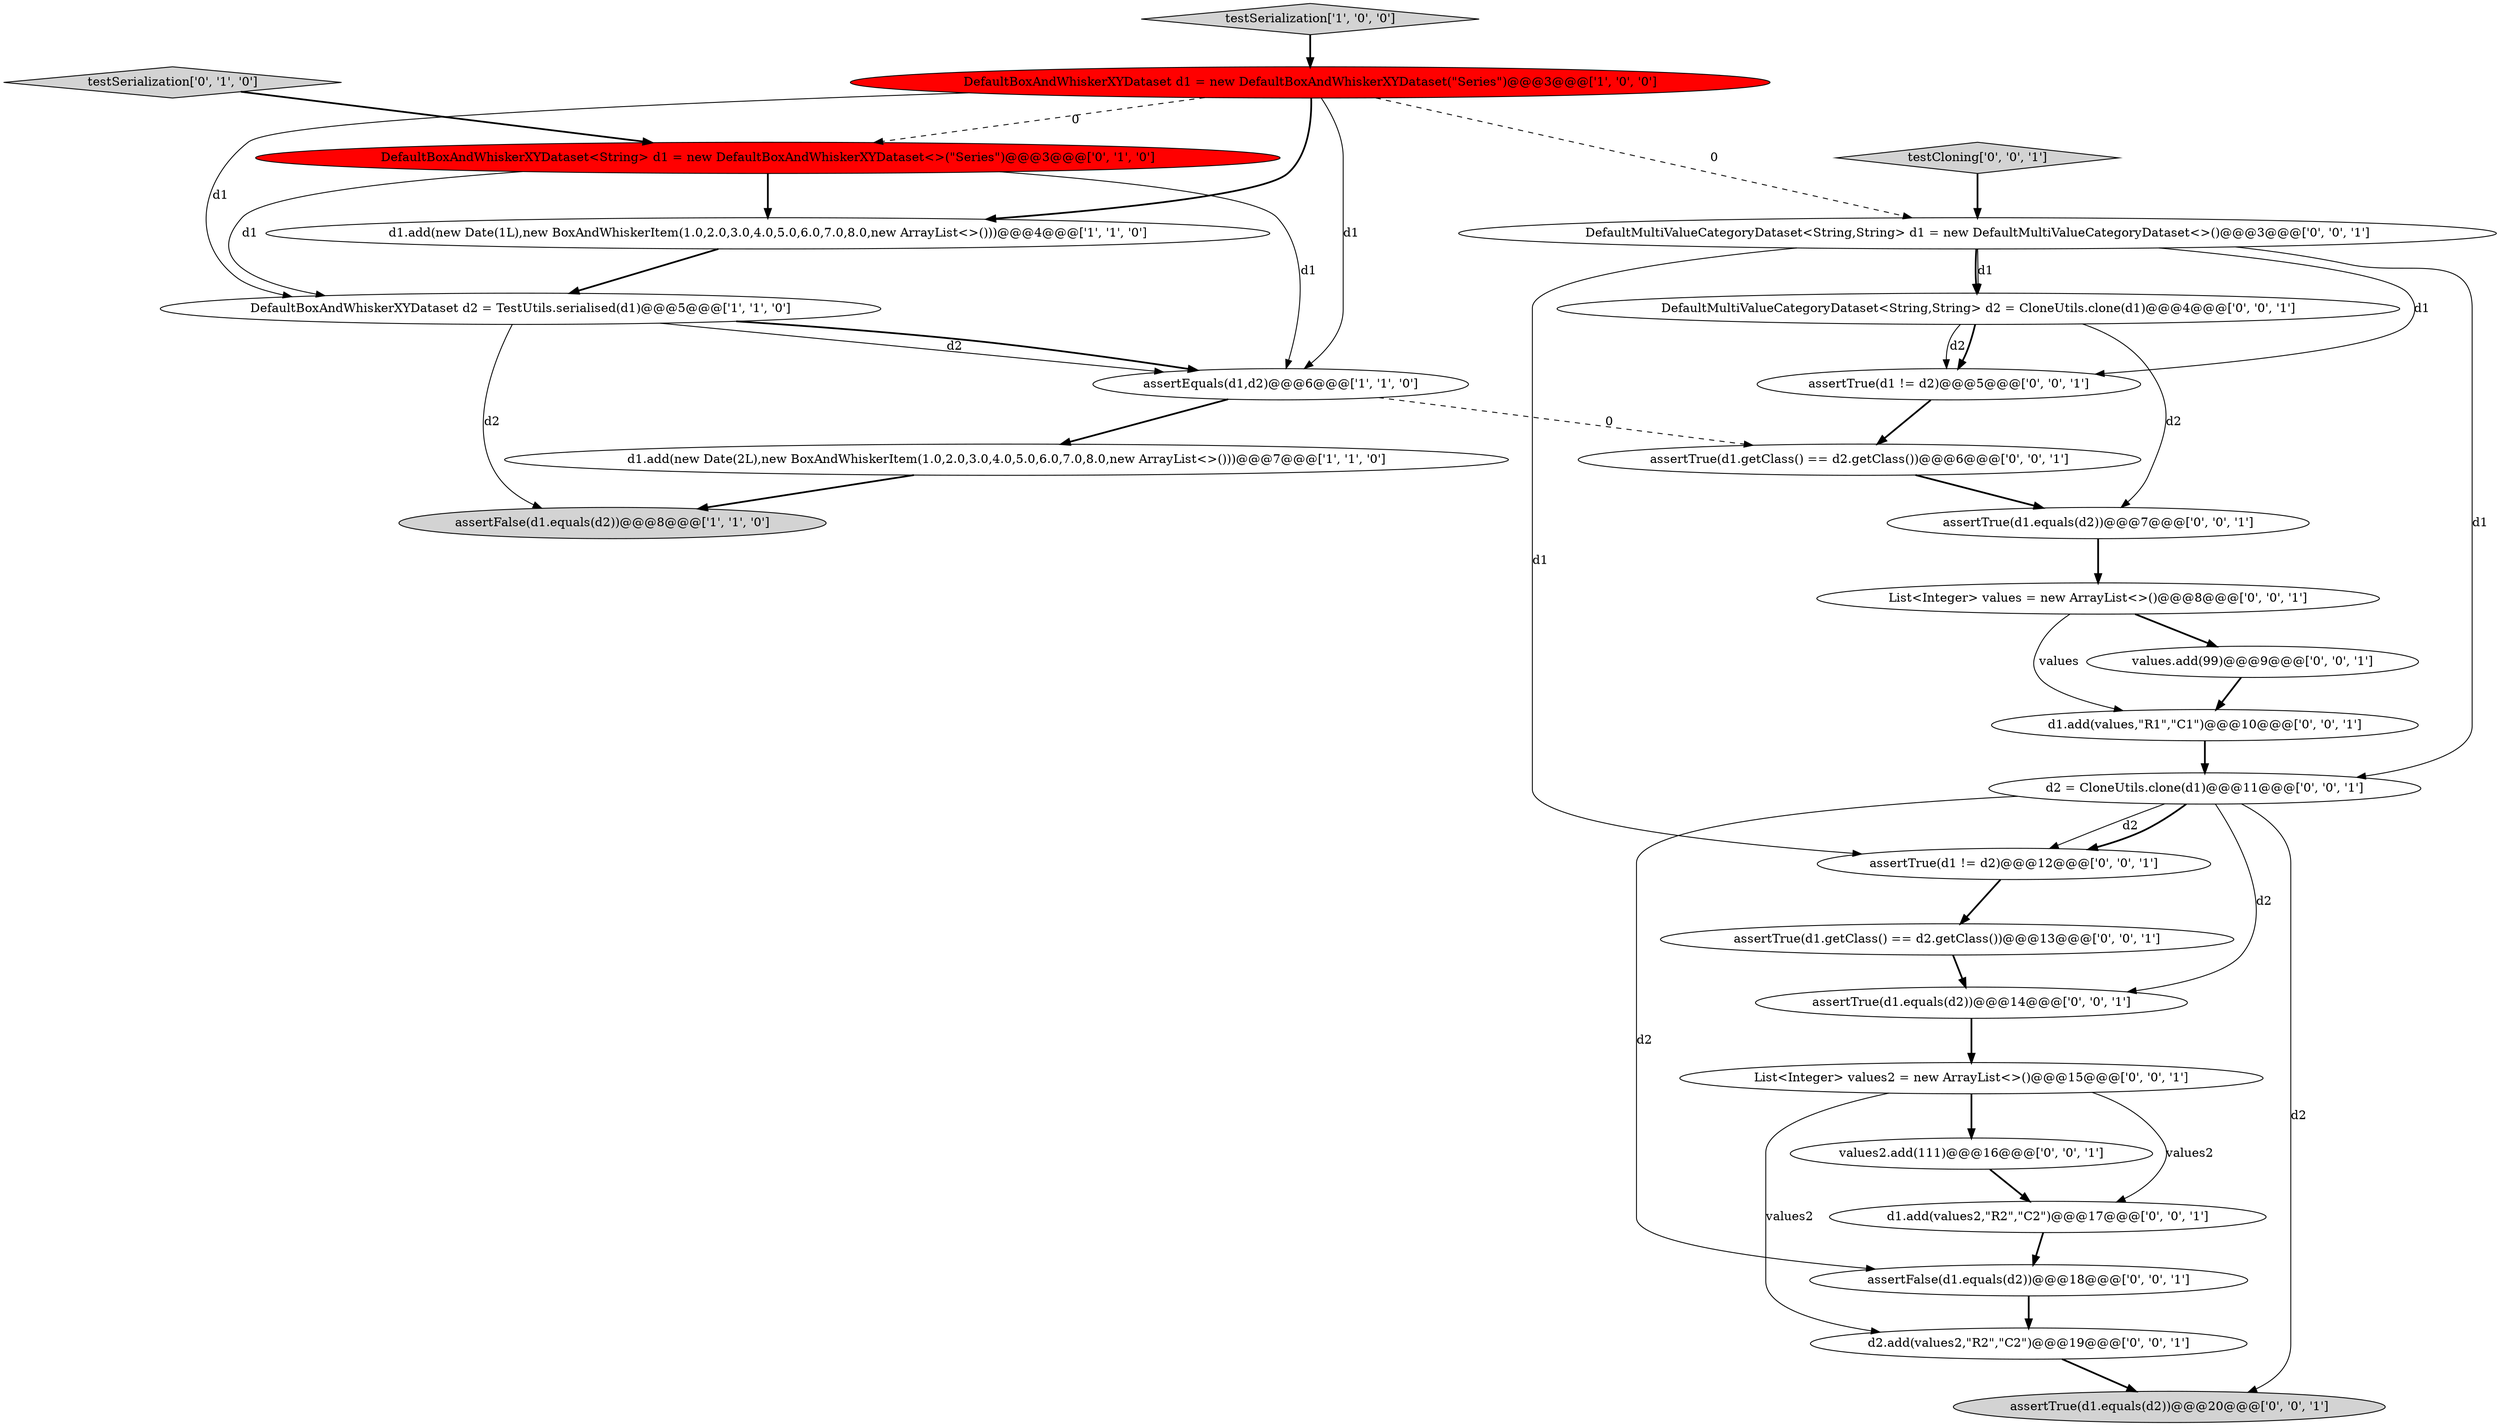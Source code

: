 digraph {
17 [style = filled, label = "d2 = CloneUtils.clone(d1)@@@11@@@['0', '0', '1']", fillcolor = white, shape = ellipse image = "AAA0AAABBB3BBB"];
2 [style = filled, label = "d1.add(new Date(2L),new BoxAndWhiskerItem(1.0,2.0,3.0,4.0,5.0,6.0,7.0,8.0,new ArrayList<>()))@@@7@@@['1', '1', '0']", fillcolor = white, shape = ellipse image = "AAA0AAABBB1BBB"];
0 [style = filled, label = "testSerialization['1', '0', '0']", fillcolor = lightgray, shape = diamond image = "AAA0AAABBB1BBB"];
24 [style = filled, label = "DefaultMultiValueCategoryDataset<String,String> d1 = new DefaultMultiValueCategoryDataset<>()@@@3@@@['0', '0', '1']", fillcolor = white, shape = ellipse image = "AAA0AAABBB3BBB"];
9 [style = filled, label = "assertTrue(d1 != d2)@@@5@@@['0', '0', '1']", fillcolor = white, shape = ellipse image = "AAA0AAABBB3BBB"];
13 [style = filled, label = "List<Integer> values = new ArrayList<>()@@@8@@@['0', '0', '1']", fillcolor = white, shape = ellipse image = "AAA0AAABBB3BBB"];
7 [style = filled, label = "DefaultBoxAndWhiskerXYDataset<String> d1 = new DefaultBoxAndWhiskerXYDataset<>(\"Series\")@@@3@@@['0', '1', '0']", fillcolor = red, shape = ellipse image = "AAA1AAABBB2BBB"];
20 [style = filled, label = "assertTrue(d1 != d2)@@@12@@@['0', '0', '1']", fillcolor = white, shape = ellipse image = "AAA0AAABBB3BBB"];
3 [style = filled, label = "DefaultBoxAndWhiskerXYDataset d1 = new DefaultBoxAndWhiskerXYDataset(\"Series\")@@@3@@@['1', '0', '0']", fillcolor = red, shape = ellipse image = "AAA1AAABBB1BBB"];
27 [style = filled, label = "values2.add(111)@@@16@@@['0', '0', '1']", fillcolor = white, shape = ellipse image = "AAA0AAABBB3BBB"];
6 [style = filled, label = "DefaultBoxAndWhiskerXYDataset d2 = TestUtils.serialised(d1)@@@5@@@['1', '1', '0']", fillcolor = white, shape = ellipse image = "AAA0AAABBB1BBB"];
4 [style = filled, label = "assertFalse(d1.equals(d2))@@@8@@@['1', '1', '0']", fillcolor = lightgray, shape = ellipse image = "AAA0AAABBB1BBB"];
26 [style = filled, label = "assertTrue(d1.getClass() == d2.getClass())@@@13@@@['0', '0', '1']", fillcolor = white, shape = ellipse image = "AAA0AAABBB3BBB"];
16 [style = filled, label = "values.add(99)@@@9@@@['0', '0', '1']", fillcolor = white, shape = ellipse image = "AAA0AAABBB3BBB"];
21 [style = filled, label = "List<Integer> values2 = new ArrayList<>()@@@15@@@['0', '0', '1']", fillcolor = white, shape = ellipse image = "AAA0AAABBB3BBB"];
10 [style = filled, label = "d2.add(values2,\"R2\",\"C2\")@@@19@@@['0', '0', '1']", fillcolor = white, shape = ellipse image = "AAA0AAABBB3BBB"];
18 [style = filled, label = "assertTrue(d1.equals(d2))@@@14@@@['0', '0', '1']", fillcolor = white, shape = ellipse image = "AAA0AAABBB3BBB"];
11 [style = filled, label = "testCloning['0', '0', '1']", fillcolor = lightgray, shape = diamond image = "AAA0AAABBB3BBB"];
25 [style = filled, label = "assertTrue(d1.getClass() == d2.getClass())@@@6@@@['0', '0', '1']", fillcolor = white, shape = ellipse image = "AAA0AAABBB3BBB"];
19 [style = filled, label = "assertFalse(d1.equals(d2))@@@18@@@['0', '0', '1']", fillcolor = white, shape = ellipse image = "AAA0AAABBB3BBB"];
15 [style = filled, label = "d1.add(values2,\"R2\",\"C2\")@@@17@@@['0', '0', '1']", fillcolor = white, shape = ellipse image = "AAA0AAABBB3BBB"];
23 [style = filled, label = "d1.add(values,\"R1\",\"C1\")@@@10@@@['0', '0', '1']", fillcolor = white, shape = ellipse image = "AAA0AAABBB3BBB"];
12 [style = filled, label = "DefaultMultiValueCategoryDataset<String,String> d2 = CloneUtils.clone(d1)@@@4@@@['0', '0', '1']", fillcolor = white, shape = ellipse image = "AAA0AAABBB3BBB"];
1 [style = filled, label = "assertEquals(d1,d2)@@@6@@@['1', '1', '0']", fillcolor = white, shape = ellipse image = "AAA0AAABBB1BBB"];
5 [style = filled, label = "d1.add(new Date(1L),new BoxAndWhiskerItem(1.0,2.0,3.0,4.0,5.0,6.0,7.0,8.0,new ArrayList<>()))@@@4@@@['1', '1', '0']", fillcolor = white, shape = ellipse image = "AAA0AAABBB1BBB"];
22 [style = filled, label = "assertTrue(d1.equals(d2))@@@7@@@['0', '0', '1']", fillcolor = white, shape = ellipse image = "AAA0AAABBB3BBB"];
8 [style = filled, label = "testSerialization['0', '1', '0']", fillcolor = lightgray, shape = diamond image = "AAA0AAABBB2BBB"];
14 [style = filled, label = "assertTrue(d1.equals(d2))@@@20@@@['0', '0', '1']", fillcolor = lightgray, shape = ellipse image = "AAA0AAABBB3BBB"];
0->3 [style = bold, label=""];
24->17 [style = solid, label="d1"];
24->12 [style = bold, label=""];
3->6 [style = solid, label="d1"];
7->1 [style = solid, label="d1"];
12->9 [style = solid, label="d2"];
25->22 [style = bold, label=""];
21->27 [style = bold, label=""];
10->14 [style = bold, label=""];
3->7 [style = dashed, label="0"];
20->26 [style = bold, label=""];
17->20 [style = solid, label="d2"];
24->9 [style = solid, label="d1"];
3->24 [style = dashed, label="0"];
19->10 [style = bold, label=""];
6->1 [style = solid, label="d2"];
16->23 [style = bold, label=""];
15->19 [style = bold, label=""];
12->9 [style = bold, label=""];
11->24 [style = bold, label=""];
2->4 [style = bold, label=""];
13->16 [style = bold, label=""];
27->15 [style = bold, label=""];
12->22 [style = solid, label="d2"];
17->18 [style = solid, label="d2"];
8->7 [style = bold, label=""];
6->4 [style = solid, label="d2"];
6->1 [style = bold, label=""];
3->5 [style = bold, label=""];
7->5 [style = bold, label=""];
5->6 [style = bold, label=""];
3->1 [style = solid, label="d1"];
17->19 [style = solid, label="d2"];
7->6 [style = solid, label="d1"];
21->10 [style = solid, label="values2"];
9->25 [style = bold, label=""];
23->17 [style = bold, label=""];
17->20 [style = bold, label=""];
13->23 [style = solid, label="values"];
1->2 [style = bold, label=""];
21->15 [style = solid, label="values2"];
18->21 [style = bold, label=""];
17->14 [style = solid, label="d2"];
1->25 [style = dashed, label="0"];
24->12 [style = solid, label="d1"];
22->13 [style = bold, label=""];
24->20 [style = solid, label="d1"];
26->18 [style = bold, label=""];
}
